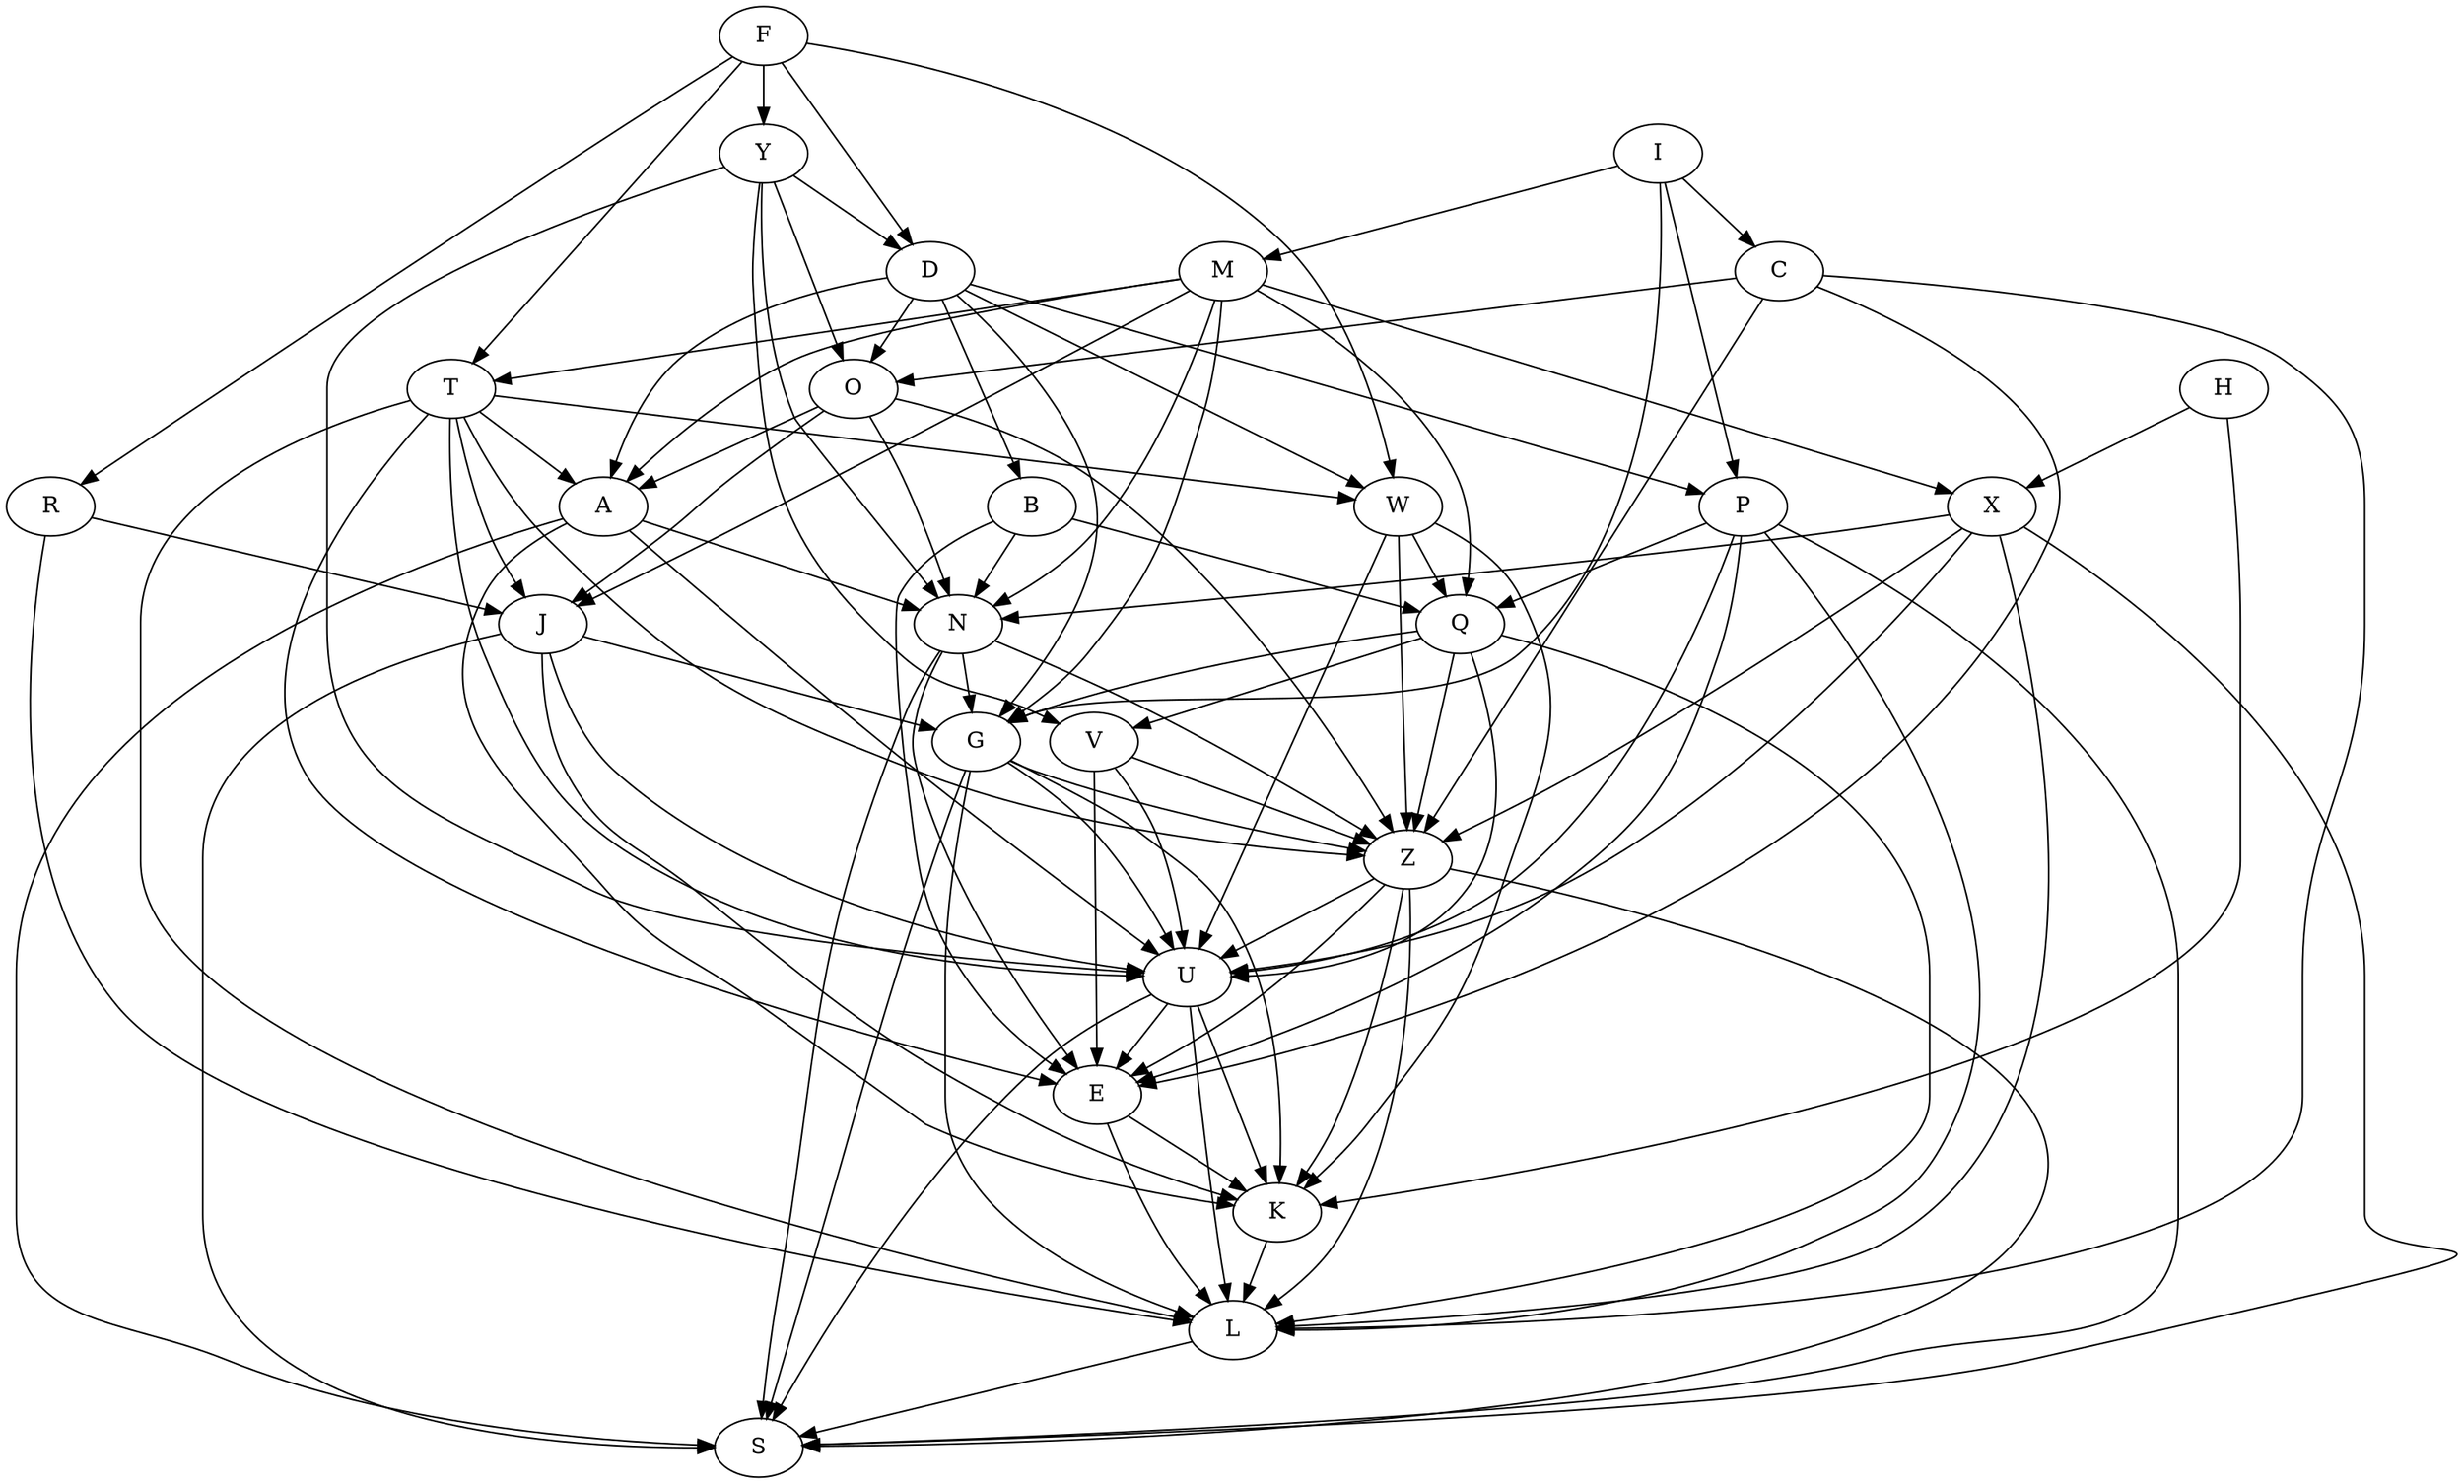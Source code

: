 digraph G {
  F -> R;
  I -> P;
  C -> O;
  H -> K;
  Y -> N;
  M -> J;
  D -> W;
  B -> N;
  T -> A;
  R -> L;
  P -> S;
  O -> J;
  X -> N;
  A -> K;
  N -> G;
  W -> U;
  Q -> U;
  V -> U;
  J -> G;
  G -> S;
  Z -> U;
  U -> S;
  E -> L;
  K -> L;
  L -> S;
  M -> N;
  T -> E;
  J -> U;
  G -> L;
  D -> P;
  T -> Z;
  U -> L;
  Z -> K;
  Q -> V;
  G -> K;
  Z -> E;
  Q -> Z;
  J -> S;
  G -> U;
  I -> M;
  W -> K;
  Y -> V;
  B -> Q;
  Y -> D;
  I -> G;
  A -> S;
  X -> S;
  O -> N;
  M -> X;
  V -> Z;
  W -> Z;
  C -> L;
  Q -> G;
  A -> U;
  G -> Z;
  P -> Q;
  C -> Z;
  U -> K;
  Q -> L;
  X -> U;
  A -> N;
  N -> S;
  Z -> L;
  F -> D;
  D -> A;
  J -> K;
  W -> Q;
  T -> J;
  T -> W;
  E -> K;
  P -> U;
  O -> Z;
  D -> B;
  R -> J;
  O -> A;
  N -> E;
  D -> G;
  M -> Q;
  F -> W;
  T -> L;
  U -> E;
  X -> L;
  M -> G;
  Z -> S;
  F -> Y;
  N -> Z;
  T -> U;
  D -> O;
  H -> X;
  V -> E;
  M -> T;
  Y -> O;
  P -> E;
  C -> E;
  P -> L;
  M -> A;
  F -> T;
  I -> C;
  X -> Z;
  Y -> U;
  B -> E;
}
